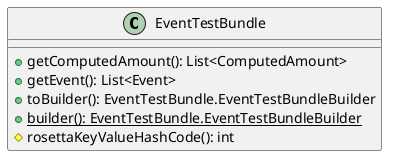 @startuml

    class EventTestBundle [[EventTestBundle.html]] {
        +getComputedAmount(): List<ComputedAmount>
        +getEvent(): List<Event>
        +toBuilder(): EventTestBundle.EventTestBundleBuilder
        {static} +builder(): EventTestBundle.EventTestBundleBuilder
        #rosettaKeyValueHashCode(): int
    }

@enduml
